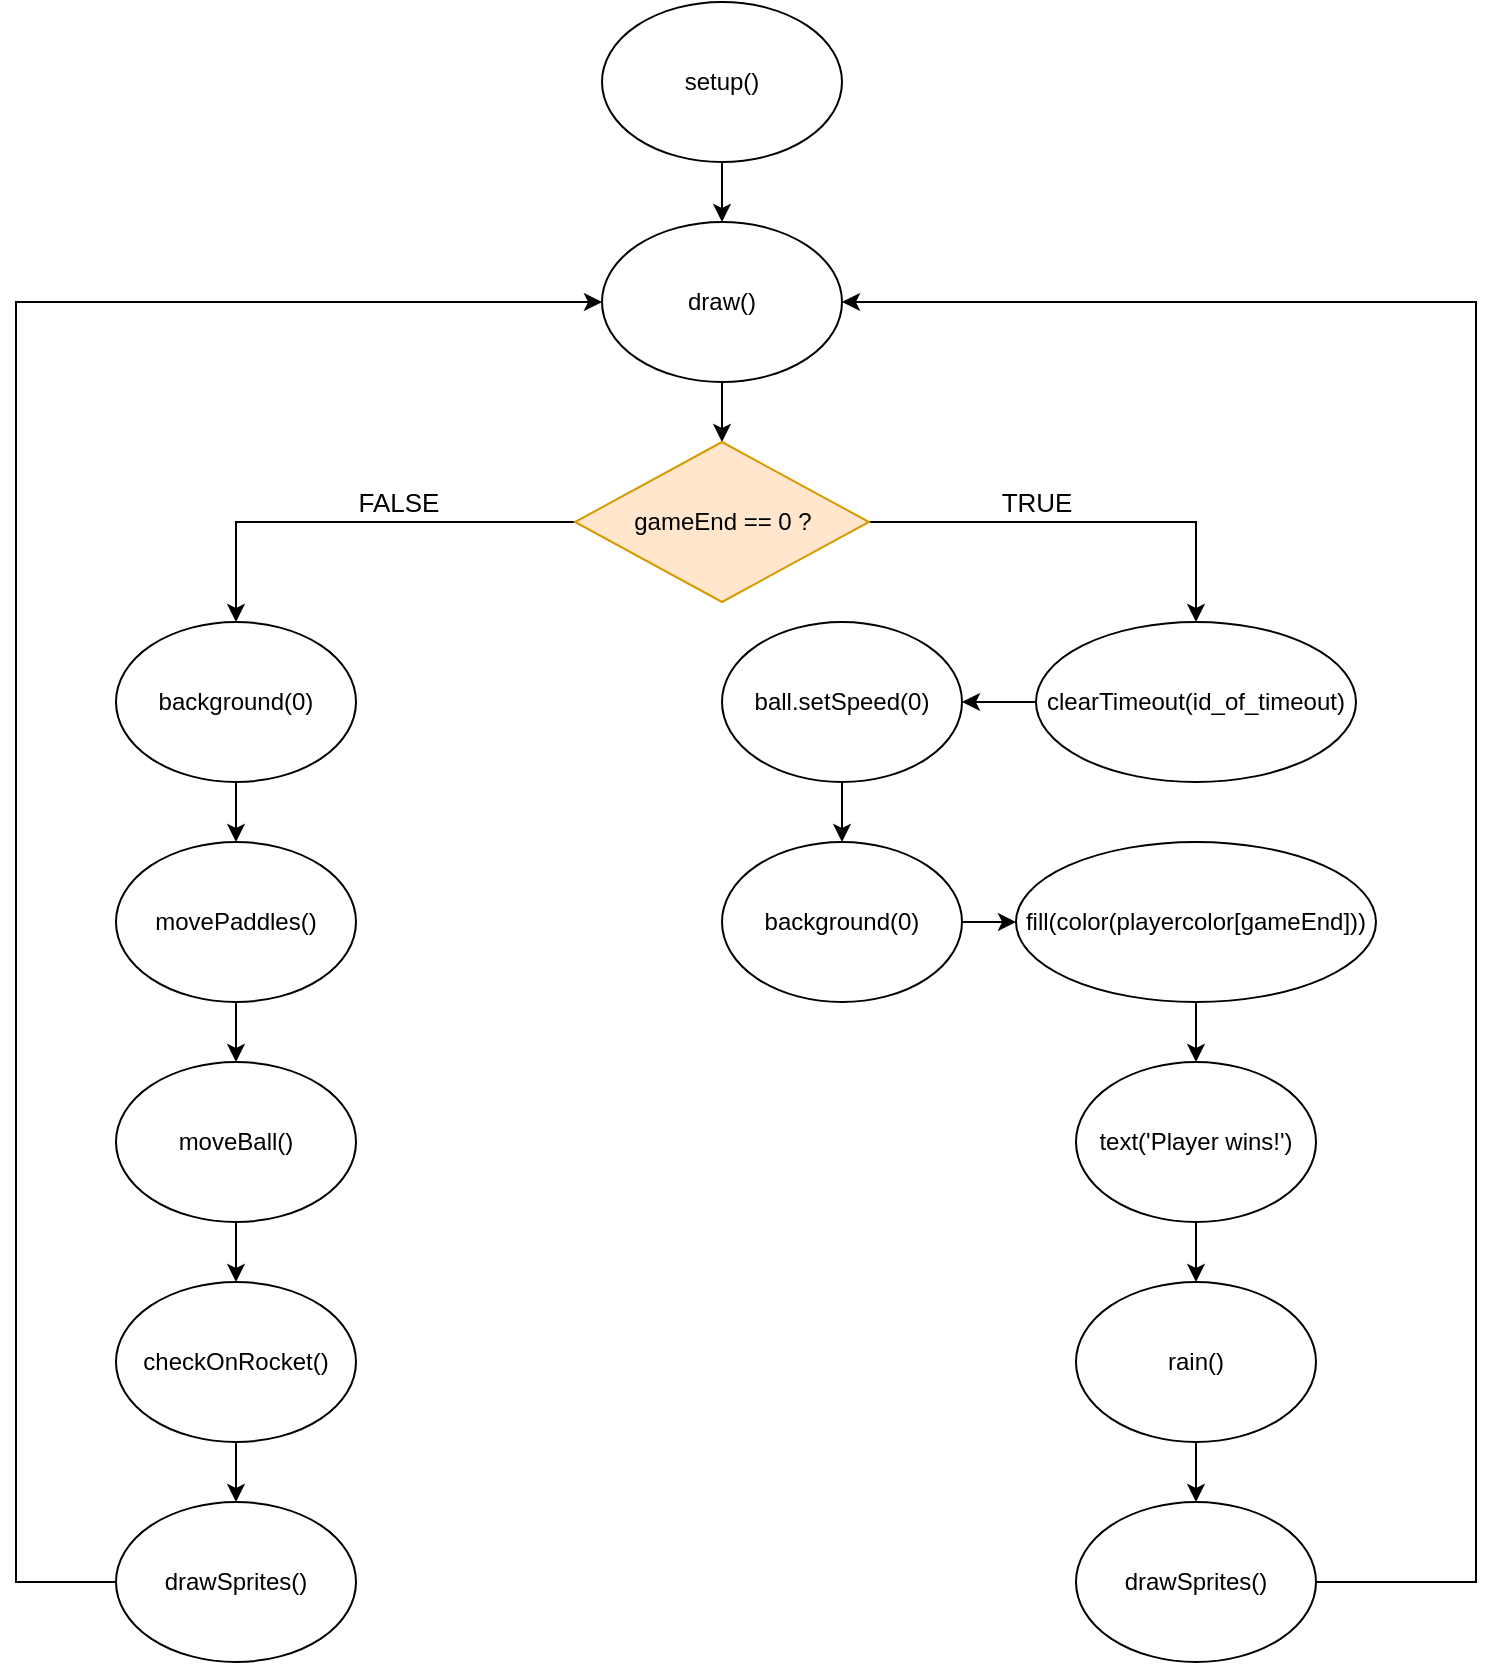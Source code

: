<mxfile version="10.6.7" type="device"><diagram id="8zD8Lhiu1YUq6q6XjF92" name="Page-1"><mxGraphModel dx="899" dy="858" grid="1" gridSize="10" guides="1" tooltips="1" connect="1" arrows="1" fold="1" page="1" pageScale="1" pageWidth="827" pageHeight="1169" math="0" shadow="0"><root><mxCell id="0"/><mxCell id="1" parent="0"/><mxCell id="l0-8ipHX5TqzIGdGa5S7-4" value="" style="edgeStyle=orthogonalEdgeStyle;rounded=0;orthogonalLoop=1;jettySize=auto;html=1;" edge="1" parent="1" source="l0-8ipHX5TqzIGdGa5S7-2" target="l0-8ipHX5TqzIGdGa5S7-3"><mxGeometry relative="1" as="geometry"/></mxCell><mxCell id="l0-8ipHX5TqzIGdGa5S7-2" value="setup()" style="ellipse;whiteSpace=wrap;html=1;" vertex="1" parent="1"><mxGeometry x="353" y="40" width="120" height="80" as="geometry"/></mxCell><mxCell id="l0-8ipHX5TqzIGdGa5S7-10" style="edgeStyle=orthogonalEdgeStyle;rounded=0;orthogonalLoop=1;jettySize=auto;html=1;" edge="1" parent="1" source="l0-8ipHX5TqzIGdGa5S7-3" target="l0-8ipHX5TqzIGdGa5S7-8"><mxGeometry relative="1" as="geometry"/></mxCell><mxCell id="l0-8ipHX5TqzIGdGa5S7-3" value="draw()" style="ellipse;whiteSpace=wrap;html=1;" vertex="1" parent="1"><mxGeometry x="353" y="150" width="120" height="80" as="geometry"/></mxCell><mxCell id="l0-8ipHX5TqzIGdGa5S7-14" value="FALSE" style="edgeStyle=orthogonalEdgeStyle;rounded=0;orthogonalLoop=1;jettySize=auto;entryX=0.5;entryY=0;entryDx=0;entryDy=0;shadow=0;labelBorderColor=none;html=1;fontSize=13;" edge="1" parent="1" source="l0-8ipHX5TqzIGdGa5S7-8" target="l0-8ipHX5TqzIGdGa5S7-13"><mxGeometry x="-0.184" y="-10" relative="1" as="geometry"><mxPoint x="1" as="offset"/></mxGeometry></mxCell><mxCell id="l0-8ipHX5TqzIGdGa5S7-25" value="TRUE" style="edgeStyle=orthogonalEdgeStyle;rounded=0;orthogonalLoop=1;jettySize=auto;html=1;exitX=1;exitY=0.5;exitDx=0;exitDy=0;fontSize=13;" edge="1" parent="1" source="l0-8ipHX5TqzIGdGa5S7-8" target="l0-8ipHX5TqzIGdGa5S7-24"><mxGeometry x="-0.221" y="10" relative="1" as="geometry"><mxPoint as="offset"/></mxGeometry></mxCell><mxCell id="l0-8ipHX5TqzIGdGa5S7-8" value="gameEnd == 0 ?&lt;br&gt;" style="rhombus;whiteSpace=wrap;html=1;labelBackgroundColor=none;fillColor=#ffe6cc;strokeColor=#d79b00;" vertex="1" parent="1"><mxGeometry x="339.5" y="260" width="147" height="80" as="geometry"/></mxCell><mxCell id="l0-8ipHX5TqzIGdGa5S7-16" value="" style="edgeStyle=orthogonalEdgeStyle;rounded=0;orthogonalLoop=1;jettySize=auto;html=1;" edge="1" parent="1" source="l0-8ipHX5TqzIGdGa5S7-13" target="l0-8ipHX5TqzIGdGa5S7-15"><mxGeometry relative="1" as="geometry"/></mxCell><mxCell id="l0-8ipHX5TqzIGdGa5S7-13" value="background(0)" style="ellipse;whiteSpace=wrap;html=1;" vertex="1" parent="1"><mxGeometry x="110" y="350" width="120" height="80" as="geometry"/></mxCell><mxCell id="l0-8ipHX5TqzIGdGa5S7-18" value="" style="edgeStyle=orthogonalEdgeStyle;rounded=0;orthogonalLoop=1;jettySize=auto;html=1;" edge="1" parent="1" source="l0-8ipHX5TqzIGdGa5S7-15" target="l0-8ipHX5TqzIGdGa5S7-17"><mxGeometry relative="1" as="geometry"/></mxCell><mxCell id="l0-8ipHX5TqzIGdGa5S7-15" value="movePaddles()&lt;br&gt;" style="ellipse;whiteSpace=wrap;html=1;" vertex="1" parent="1"><mxGeometry x="110" y="460" width="120" height="80" as="geometry"/></mxCell><mxCell id="l0-8ipHX5TqzIGdGa5S7-20" value="" style="edgeStyle=orthogonalEdgeStyle;rounded=0;orthogonalLoop=1;jettySize=auto;html=1;" edge="1" parent="1" source="l0-8ipHX5TqzIGdGa5S7-17" target="l0-8ipHX5TqzIGdGa5S7-19"><mxGeometry relative="1" as="geometry"/></mxCell><mxCell id="l0-8ipHX5TqzIGdGa5S7-17" value="moveBall()&lt;br&gt;" style="ellipse;whiteSpace=wrap;html=1;" vertex="1" parent="1"><mxGeometry x="110" y="570" width="120" height="80" as="geometry"/></mxCell><mxCell id="l0-8ipHX5TqzIGdGa5S7-22" value="" style="edgeStyle=orthogonalEdgeStyle;rounded=0;orthogonalLoop=1;jettySize=auto;html=1;" edge="1" parent="1" source="l0-8ipHX5TqzIGdGa5S7-19" target="l0-8ipHX5TqzIGdGa5S7-21"><mxGeometry relative="1" as="geometry"/></mxCell><mxCell id="l0-8ipHX5TqzIGdGa5S7-19" value="checkOnRocket()&lt;br&gt;" style="ellipse;whiteSpace=wrap;html=1;" vertex="1" parent="1"><mxGeometry x="110" y="680" width="120" height="80" as="geometry"/></mxCell><mxCell id="l0-8ipHX5TqzIGdGa5S7-23" style="edgeStyle=orthogonalEdgeStyle;rounded=0;orthogonalLoop=1;jettySize=auto;html=1;entryX=0;entryY=0.5;entryDx=0;entryDy=0;" edge="1" parent="1" source="l0-8ipHX5TqzIGdGa5S7-21" target="l0-8ipHX5TqzIGdGa5S7-3"><mxGeometry relative="1" as="geometry"><Array as="points"><mxPoint x="60" y="830"/><mxPoint x="60" y="190"/></Array></mxGeometry></mxCell><mxCell id="l0-8ipHX5TqzIGdGa5S7-21" value="drawSprites()&lt;br&gt;" style="ellipse;whiteSpace=wrap;html=1;" vertex="1" parent="1"><mxGeometry x="110" y="790" width="120" height="80" as="geometry"/></mxCell><mxCell id="l0-8ipHX5TqzIGdGa5S7-29" style="edgeStyle=orthogonalEdgeStyle;rounded=0;orthogonalLoop=1;jettySize=auto;html=1;" edge="1" parent="1" source="l0-8ipHX5TqzIGdGa5S7-24" target="l0-8ipHX5TqzIGdGa5S7-28"><mxGeometry relative="1" as="geometry"/></mxCell><mxCell id="l0-8ipHX5TqzIGdGa5S7-24" value="clearTimeout(id_of_timeout)" style="ellipse;whiteSpace=wrap;html=1;" vertex="1" parent="1"><mxGeometry x="570" y="350" width="160" height="80" as="geometry"/></mxCell><mxCell id="l0-8ipHX5TqzIGdGa5S7-31" value="" style="edgeStyle=orthogonalEdgeStyle;rounded=0;orthogonalLoop=1;jettySize=auto;html=1;" edge="1" parent="1" source="l0-8ipHX5TqzIGdGa5S7-28" target="l0-8ipHX5TqzIGdGa5S7-30"><mxGeometry relative="1" as="geometry"/></mxCell><mxCell id="l0-8ipHX5TqzIGdGa5S7-28" value="ball.setSpeed(0)" style="ellipse;whiteSpace=wrap;html=1;" vertex="1" parent="1"><mxGeometry x="413" y="350" width="120" height="80" as="geometry"/></mxCell><mxCell id="l0-8ipHX5TqzIGdGa5S7-33" value="" style="edgeStyle=orthogonalEdgeStyle;rounded=0;orthogonalLoop=1;jettySize=auto;html=1;" edge="1" parent="1" source="l0-8ipHX5TqzIGdGa5S7-30" target="l0-8ipHX5TqzIGdGa5S7-32"><mxGeometry relative="1" as="geometry"/></mxCell><mxCell id="l0-8ipHX5TqzIGdGa5S7-30" value="background(0)" style="ellipse;whiteSpace=wrap;html=1;" vertex="1" parent="1"><mxGeometry x="413" y="460" width="120" height="80" as="geometry"/></mxCell><mxCell id="l0-8ipHX5TqzIGdGa5S7-35" style="edgeStyle=orthogonalEdgeStyle;rounded=0;orthogonalLoop=1;jettySize=auto;html=1;" edge="1" parent="1" source="l0-8ipHX5TqzIGdGa5S7-32" target="l0-8ipHX5TqzIGdGa5S7-34"><mxGeometry relative="1" as="geometry"/></mxCell><mxCell id="l0-8ipHX5TqzIGdGa5S7-32" value="fill(color(playercolor[gameEnd]))&lt;br&gt;" style="ellipse;whiteSpace=wrap;html=1;" vertex="1" parent="1"><mxGeometry x="560" y="460" width="180" height="80" as="geometry"/></mxCell><mxCell id="l0-8ipHX5TqzIGdGa5S7-37" value="" style="edgeStyle=orthogonalEdgeStyle;rounded=0;orthogonalLoop=1;jettySize=auto;html=1;" edge="1" parent="1" source="l0-8ipHX5TqzIGdGa5S7-34" target="l0-8ipHX5TqzIGdGa5S7-36"><mxGeometry relative="1" as="geometry"/></mxCell><mxCell id="l0-8ipHX5TqzIGdGa5S7-34" value="text('Player wins!')" style="ellipse;whiteSpace=wrap;html=1;" vertex="1" parent="1"><mxGeometry x="590" y="570" width="120" height="80" as="geometry"/></mxCell><mxCell id="l0-8ipHX5TqzIGdGa5S7-39" value="" style="edgeStyle=orthogonalEdgeStyle;rounded=0;orthogonalLoop=1;jettySize=auto;html=1;" edge="1" parent="1" source="l0-8ipHX5TqzIGdGa5S7-36" target="l0-8ipHX5TqzIGdGa5S7-38"><mxGeometry relative="1" as="geometry"/></mxCell><mxCell id="l0-8ipHX5TqzIGdGa5S7-36" value="rain()" style="ellipse;whiteSpace=wrap;html=1;" vertex="1" parent="1"><mxGeometry x="590" y="680" width="120" height="80" as="geometry"/></mxCell><mxCell id="l0-8ipHX5TqzIGdGa5S7-43" style="edgeStyle=orthogonalEdgeStyle;rounded=0;orthogonalLoop=1;jettySize=auto;html=1;entryX=1;entryY=0.5;entryDx=0;entryDy=0;" edge="1" parent="1" source="l0-8ipHX5TqzIGdGa5S7-38" target="l0-8ipHX5TqzIGdGa5S7-3"><mxGeometry relative="1" as="geometry"><Array as="points"><mxPoint x="790" y="830"/><mxPoint x="790" y="190"/></Array></mxGeometry></mxCell><mxCell id="l0-8ipHX5TqzIGdGa5S7-38" value="drawSprites()" style="ellipse;whiteSpace=wrap;html=1;" vertex="1" parent="1"><mxGeometry x="590" y="790" width="120" height="80" as="geometry"/></mxCell></root></mxGraphModel></diagram></mxfile>